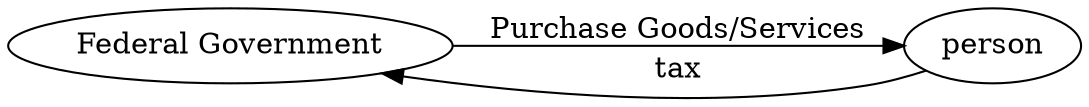 digraph moof {
rankdir="LR";

fed_gvt [label = "Federal Government"]

fed_gvt -> person [label = "Purchase Goods/Services"];

person -> fed_gvt [label = "tax"];
}